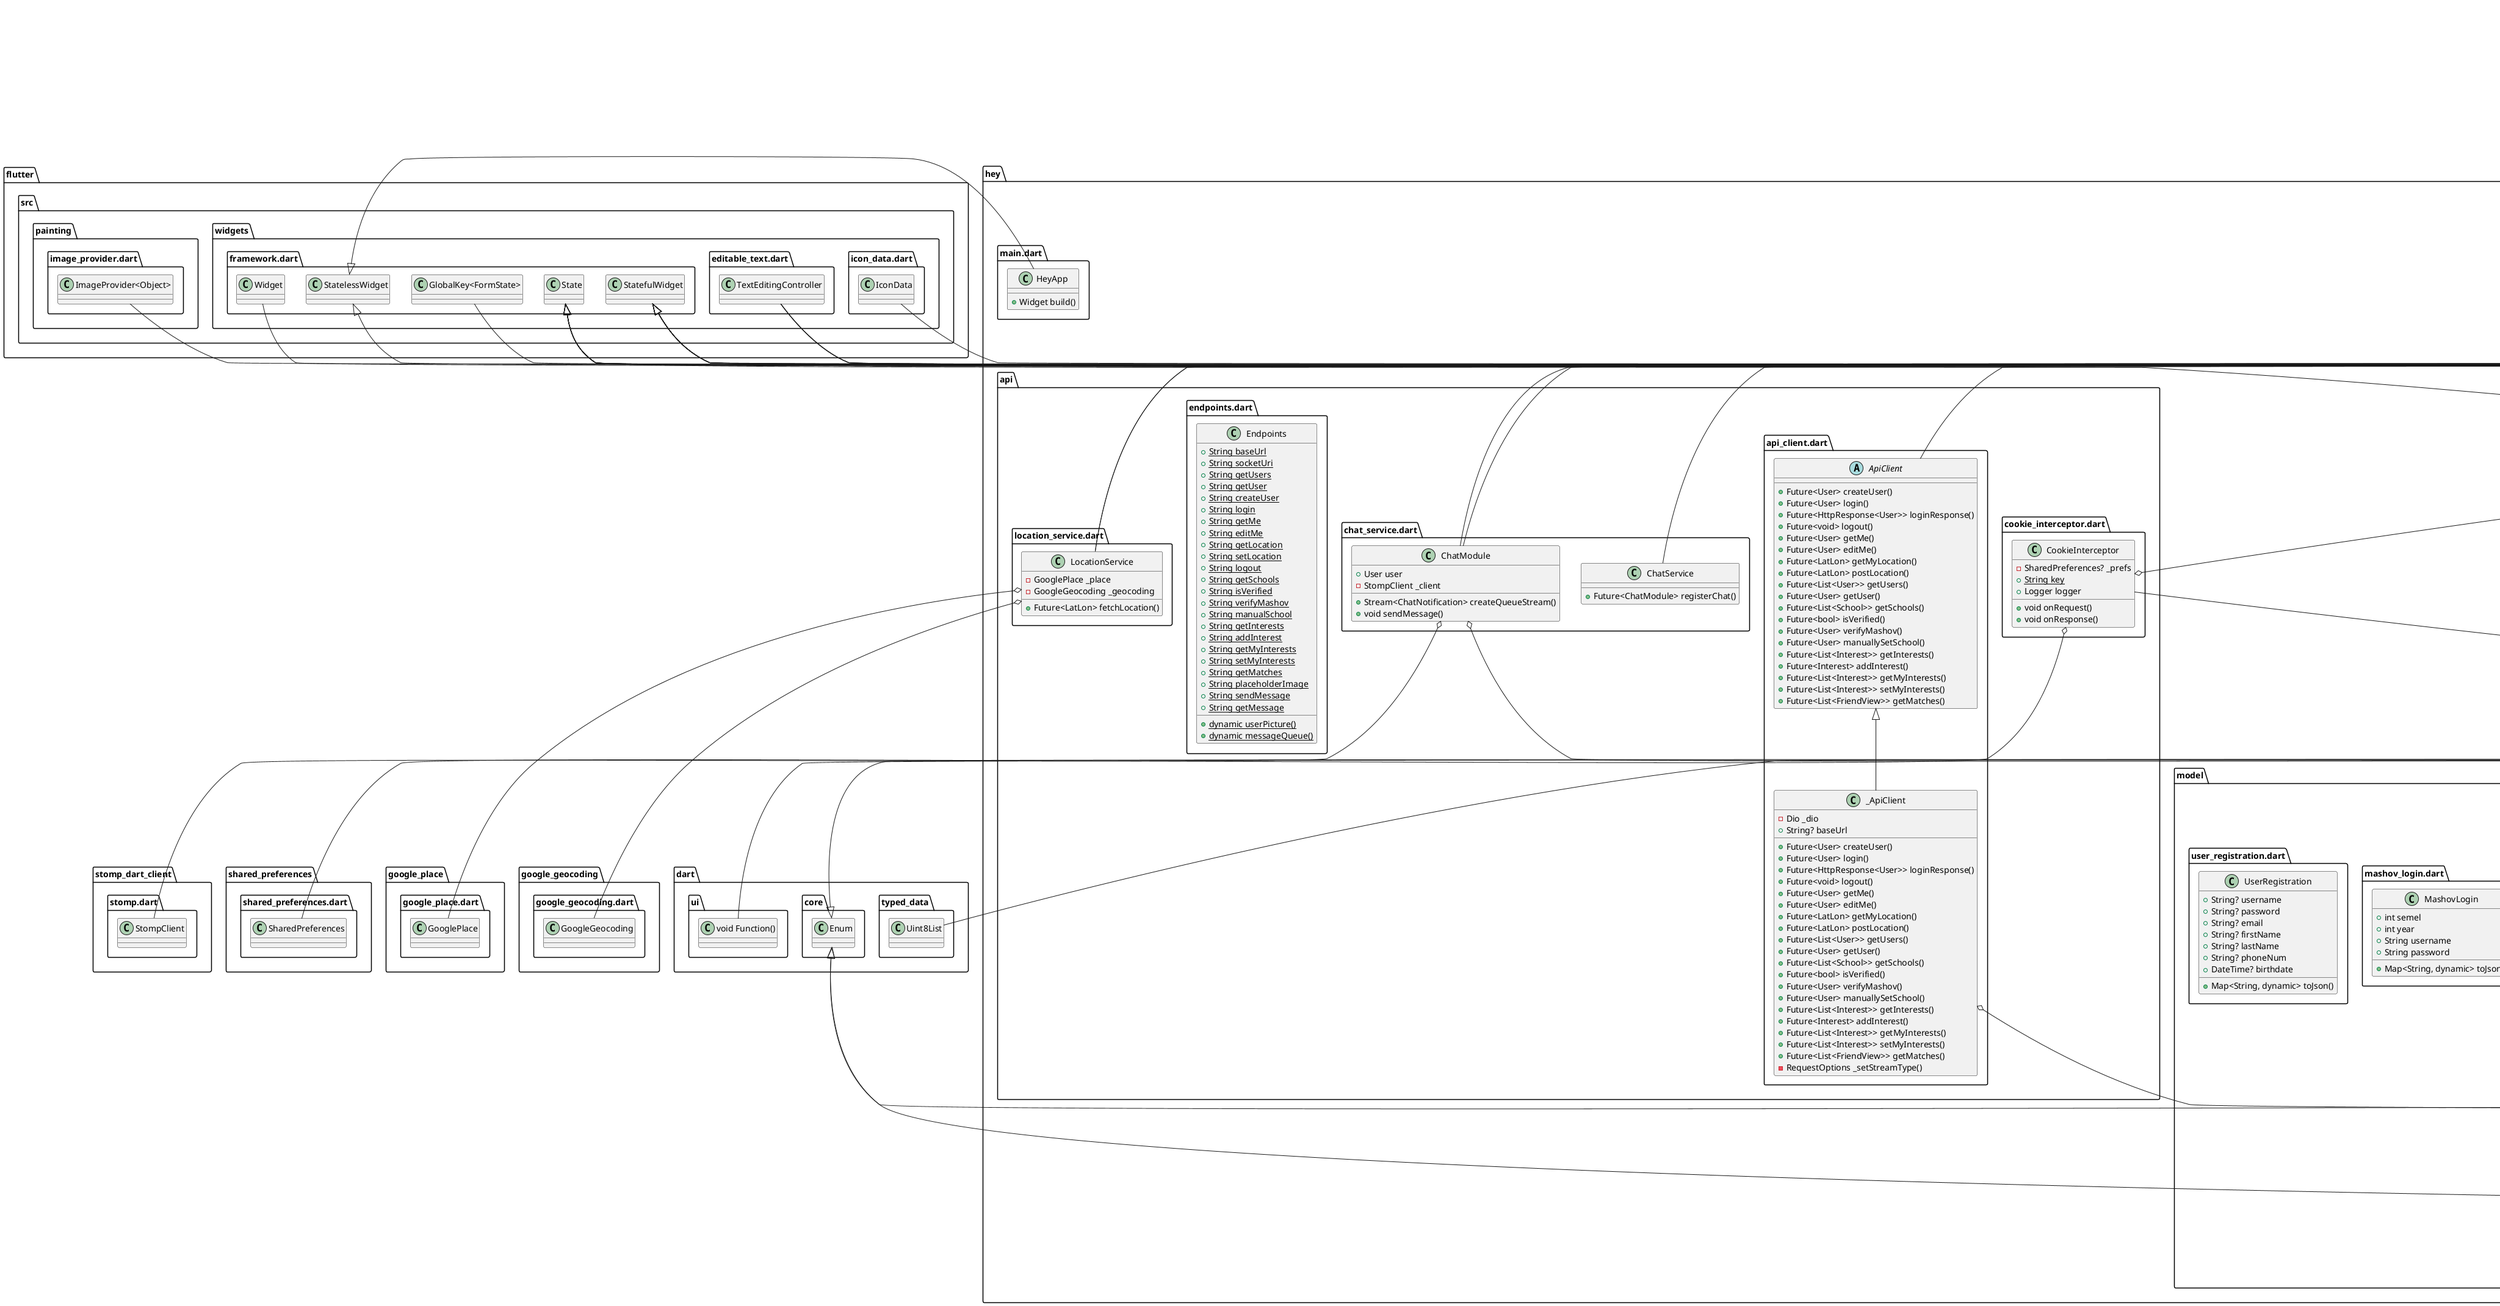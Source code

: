 @startuml
set namespaceSeparator ::

abstract class "hey::api::api_client.dart::ApiClient" {
  +Future<User> createUser()
  +Future<User> login()
  +Future<HttpResponse<User>> loginResponse()
  +Future<void> logout()
  +Future<User> getMe()
  +Future<User> editMe()
  +Future<LatLon> getMyLocation()
  +Future<LatLon> postLocation()
  +Future<List<User>> getUsers()
  +Future<User> getUser()
  +Future<List<School>> getSchools()
  +Future<bool> isVerified()
  +Future<User> verifyMashov()
  +Future<User> manuallySetSchool()
  +Future<List<Interest>> getInterests()
  +Future<Interest> addInterest()
  +Future<List<Interest>> getMyInterests()
  +Future<List<Interest>> setMyInterests()
  +Future<List<FriendView>> getMatches()
}

class "hey::api::api_client.dart::_ApiClient" {
  -Dio _dio
  +String? baseUrl
  +Future<User> createUser()
  +Future<User> login()
  +Future<HttpResponse<User>> loginResponse()
  +Future<void> logout()
  +Future<User> getMe()
  +Future<User> editMe()
  +Future<LatLon> getMyLocation()
  +Future<LatLon> postLocation()
  +Future<List<User>> getUsers()
  +Future<User> getUser()
  +Future<List<School>> getSchools()
  +Future<bool> isVerified()
  +Future<User> verifyMashov()
  +Future<User> manuallySetSchool()
  +Future<List<Interest>> getInterests()
  +Future<Interest> addInterest()
  +Future<List<Interest>> getMyInterests()
  +Future<List<Interest>> setMyInterests()
  +Future<List<FriendView>> getMatches()
  -RequestOptions _setStreamType()
}

"hey::api::api_client.dart::_ApiClient" o-- "dio::src::dio.dart::Dio"
"hey::api::api_client.dart::ApiClient" <|-- "hey::api::api_client.dart::_ApiClient"

class "hey::api::chat_service.dart::ChatService" {
  +Future<ChatModule> registerChat()
}

"hey::util::log.dart::Log" <|-- "hey::api::chat_service.dart::ChatService"

class "hey::api::chat_service.dart::ChatModule" {
  +User user
  -StompClient _client
  +Stream<ChatNotification> createQueueStream()
  +void sendMessage()
}

"hey::api::chat_service.dart::ChatModule" o-- "hey::model::user.dart::User"
"hey::api::chat_service.dart::ChatModule" o-- "stomp_dart_client::stomp.dart::StompClient"
"hey::util::log.dart::Log" <|-- "hey::api::chat_service.dart::ChatModule"

class "hey::api::cookie_interceptor.dart::CookieInterceptor" {
  -SharedPreferences? _prefs
  {static} +String key
  +Logger logger
  +void onRequest()
  +void onResponse()
}

"hey::api::cookie_interceptor.dart::CookieInterceptor" o-- "shared_preferences::shared_preferences.dart::SharedPreferences"
"hey::api::cookie_interceptor.dart::CookieInterceptor" o-- "logger::src::logger.dart::Logger"
"dio::src::dio_mixin.dart::Interceptor" <|-- "hey::api::cookie_interceptor.dart::CookieInterceptor"

class "hey::api::endpoints.dart::Endpoints" {
  {static} +String baseUrl
  {static} +String socketUri
  {static} +String getUsers
  {static} +String getUser
  {static} +String createUser
  {static} +String login
  {static} +String getMe
  {static} +String editMe
  {static} +String getLocation
  {static} +String setLocation
  {static} +String logout
  {static} +String getSchools
  {static} +String isVerified
  {static} +String verifyMashov
  {static} +String manualSchool
  {static} +String getInterests
  {static} +String addInterest
  {static} +String getMyInterests
  {static} +String setMyInterests
  {static} +String getMatches
  {static} +String placeholderImage
  {static} +String sendMessage
  {static} +String getMessage
  {static} +dynamic userPicture()
  {static} +dynamic messageQueue()
}

class "hey::api::location_service.dart::LocationService" {
  -GooglePlace _place
  -GoogleGeocoding _geocoding
  +Future<LatLon> fetchLocation()
}

"hey::api::location_service.dart::LocationService" o-- "google_place::google_place.dart::GooglePlace"
"hey::api::location_service.dart::LocationService" o-- "google_geocoding::google_geocoding.dart::GoogleGeocoding"
"hey::util::log.dart::Log" <|-- "hey::api::location_service.dart::LocationService"

class "hey::main.dart::HeyApp" {
  +Widget build()
}

"flutter::src::widgets::framework.dart::StatelessWidget" <|-- "hey::main.dart::HeyApp"

class "hey::model::chat_message.dart::Message" {
  +String? id
  +String? chat
  +MessageType? type
  +MessageStatus? status
  +Uint8List body
  +String sender
  +String recipient
  +Map<String, dynamic> toJson()
}

"hey::model::chat_message.dart::Message" o-- "hey::model::chat_message.dart::MessageType"
"hey::model::chat_message.dart::Message" o-- "hey::model::chat_message.dart::MessageStatus"
"hey::model::chat_message.dart::Message" o-- "dart::typed_data::Uint8List"

class "hey::model::chat_message.dart::MessageType" {
  +int index
  {static} +List<MessageType> values
  {static} +MessageType publicKey
  {static} +MessageType text
  {static} +MessageType blob
  {static} +MessageType receipt
}

"hey::model::chat_message.dart::MessageType" o-- "hey::model::chat_message.dart::MessageType"
"dart::core::Enum" <|-- "hey::model::chat_message.dart::MessageType"

class "hey::model::chat_message.dart::MessageStatus" {
  +int index
  {static} +List<MessageStatus> values
  {static} +MessageStatus sent
  {static} +MessageStatus delivered
  {static} +MessageStatus seen
}

"hey::model::chat_message.dart::MessageStatus" o-- "hey::model::chat_message.dart::MessageStatus"
"dart::core::Enum" <|-- "hey::model::chat_message.dart::MessageStatus"

class "hey::model::chat_notification.dart::ChatNotification" {
  +String id
  +String senderId
  +String senderName
  +Map<String, dynamic> toJson()
}

class "hey::model::friend_view.dart::FriendView" {
  +String id
  +String username
  +String firstName
  +String lastName
  +String? status
  +bool initiated
  +String bio
  +School school
  +List<Interest> interests
  +String? hometown
  +double distance
  +int grade
  +String gender
  +double matchScore
  +String name
  +Map<String, dynamic> toJson()
  +String toString()
}

"hey::model::friend_view.dart::FriendView" o-- "hey::model::school.dart::School"

class "hey::model::interest.dart::Interest" {
  +String id
  +String name
  +Map<String, dynamic> toJson()
  +String toString()
}

class "hey::model::latlon.dart::LatLon" {
  +double lat
  +double lon
  +Map<String, dynamic> toJson()
  +String toString()
}

class "hey::model::login.dart::Login" {
  +String username
  +String password
  +Map<String, dynamic> toJson()
}

class "hey::model::mashov_login.dart::MashovLogin" {
  +int semel
  +int year
  +String username
  +String password
  +Map<String, dynamic> toJson()
}

class "hey::model::school.dart::School" {
  +int id
  +String name
  +String? town
  +int hashCode
  +Map<String, dynamic> toJson()
  +String toString()
  +bool ==()
}

class "hey::model::user.dart::User" {
  +String? id
  +String? username
  +String? firstName
  +String? lastName
  +String? phoneNum
  +String? email
  +String? hometown
  +DateTime? birthdate
  +int? grade
  +String? gender
  +String? bio
  +String name
  +Map<String, dynamic> toJson()
}

class "hey::model::user_registration.dart::UserRegistration" {
  +String? username
  +String? password
  +String? email
  +String? firstName
  +String? lastName
  +String? phoneNum
  +DateTime? birthdate
  +Map<String, dynamic> toJson()
}

class "hey::ui::chat_page.dart::ChatPage" {
  {static} +String path
  +State<ChatPage> createState()
}

"flutter::src::widgets::framework.dart::StatefulWidget" <|-- "hey::ui::chat_page.dart::ChatPage"

class "hey::ui::chat_page.dart::_ChatPageState" {
  +User? user
  -List<ChatNotification> _notifications
  +ChatModule chat
  +void initState()
  +Widget build()
}

"hey::ui::chat_page.dart::_ChatPageState" o-- "hey::model::user.dart::User"
"hey::ui::chat_page.dart::_ChatPageState" o-- "hey::api::chat_service.dart::ChatModule"
"flutter::src::widgets::framework.dart::State" <|-- "hey::ui::chat_page.dart::_ChatPageState"

class "hey::ui::details_page.dart::DetailsPage" {
  {static} +String path
  +State<DetailsPage> createState()
}

"flutter::src::widgets::framework.dart::StatefulWidget" <|-- "hey::ui::details_page.dart::DetailsPage"
"hey::util::log.dart::Log" <|-- "hey::ui::details_page.dart::DetailsPage"

class "hey::ui::details_page.dart::_DetailsPageState" {
  -int _step
  -User _user
  -TextEditingController _bio
  -Map<String, TextEditingController> _address
  +Widget build()
  -Widget _controls()
  -void _finish()
  -void _submitAddress()
  -void _next()
}

"hey::ui::details_page.dart::_DetailsPageState" o-- "hey::model::user.dart::User"
"hey::ui::details_page.dart::_DetailsPageState" o-- "flutter::src::widgets::editable_text.dart::TextEditingController"
"flutter::src::widgets::framework.dart::State" <|-- "hey::ui::details_page.dart::_DetailsPageState"

class "hey::ui::friend.dart::Friend" {
  +ImageProvider<Object> profilePicture
  +String name
  +FriendStatus status
  +void Function() onPressed
  +Widget callToAction
  +Widget build()
}

"hey::ui::friend.dart::Friend" o-- "flutter::src::painting::image_provider.dart::ImageProvider<Object>"
"hey::ui::friend.dart::Friend" o-- "hey::ui::friend.dart::FriendStatus"
"hey::ui::friend.dart::Friend" o-- "dart::ui::void Function()"
"hey::ui::friend.dart::Friend" o-- "flutter::src::widgets::framework.dart::Widget"
"flutter::src::widgets::framework.dart::StatelessWidget" <|-- "hey::ui::friend.dart::Friend"

class "hey::ui::friend.dart::FriendStatus" {
  +int index
  {static} +List<FriendStatus> values
  {static} +FriendStatus online
  {static} +FriendStatus away
  {static} +FriendStatus doNotDisturb
  {static} +FriendStatus offline
}

"hey::ui::friend.dart::FriendStatus" o-- "hey::ui::friend.dart::FriendStatus"
"dart::core::Enum" <|-- "hey::ui::friend.dart::FriendStatus"

class "hey::ui::friend_page.dart::FriendPage" {
  {static} +String path
  +State<FriendPage> createState()
}

"flutter::src::widgets::framework.dart::StatefulWidget" <|-- "hey::ui::friend_page.dart::FriendPage"
"hey::util::log.dart::Log" <|-- "hey::ui::friend_page.dart::FriendPage"

class "hey::ui::friend_page.dart::_FriendPageState" {
  +Widget build()
  -Widget _title()
  -Widget _content()
  -Widget _divider()
  -Widget _generateCta()
}

"flutter::src::widgets::framework.dart::State" <|-- "hey::ui::friend_page.dart::_FriendPageState"

class "hey::ui::friend_page.dart::_Cta" {
  +String title
  +IconData icon
  +void Function(FriendView)? callback
}

"hey::ui::friend_page.dart::_Cta" o-- "flutter::src::widgets::icon_data.dart::IconData"
"hey::ui::friend_page.dart::_Cta" o-- "null::void Function(FriendView)"

class "hey::ui::home_page.dart::HomePage" {
  {static} +String path
  +State<StatefulWidget> createState()
}

"flutter::src::widgets::framework.dart::StatefulWidget" <|-- "hey::ui::home_page.dart::HomePage"
"hey::util::log.dart::Log" <|-- "hey::ui::home_page.dart::HomePage"

class "hey::ui::home_page.dart::_HomePageState" {
  -User? _user
  +void initState()
  -void _login()
  -void _fetchUser()
  +Widget build()
  -void _profile()
  -void _logout()
  -Widget _generatePendingRequests()
  -Widget _generateFriendList()
  -Widget _generateSuggestions()
  -Future<List<FriendView>> _fetchSuggestions()
  -void _openFriendPage()
}

"hey::ui::home_page.dart::_HomePageState" o-- "hey::model::user.dart::User"
"flutter::src::widgets::framework.dart::State" <|-- "hey::ui::home_page.dart::_HomePageState"

class "hey::ui::interest_picker.dart::InterestPicker" {
  +State<InterestPicker> createState()
}

"flutter::src::widgets::framework.dart::StatefulWidget" <|-- "hey::ui::interest_picker.dart::InterestPicker"

class "hey::ui::interest_picker.dart::_InterestPickerState" {
  {static} -String _newInterestPrefix
  {static} -String _newInterestId
  -Set<Interest> _selected
  -List<Interest> _available
  +void initState()
  +Widget build()
  -void _saveInterests()
  -void _interestSelected()
}

"flutter::src::widgets::framework.dart::State" <|-- "hey::ui::interest_picker.dart::_InterestPickerState"

class "hey::ui::login_page.dart::LoginPage" {
  {static} +String path
  +State<StatefulWidget> createState()
}

"flutter::src::widgets::framework.dart::StatefulWidget" <|-- "hey::ui::login_page.dart::LoginPage"
"hey::util::log.dart::Log" <|-- "hey::ui::login_page.dart::LoginPage"

class "hey::ui::login_page.dart::_LoginPageState" {
  -TextEditingController _user
  -TextEditingController _pass
  -bool _loading
  +Widget build()
  +void login()
  +void register()
}

"hey::ui::login_page.dart::_LoginPageState" o-- "flutter::src::widgets::editable_text.dart::TextEditingController"
"flutter::src::widgets::framework.dart::State" <|-- "hey::ui::login_page.dart::_LoginPageState"

class "hey::ui::register_page.dart::RegisterPage" {
  {static} +String path
  +State<RegisterPage> createState()
}

"flutter::src::widgets::framework.dart::StatefulWidget" <|-- "hey::ui::register_page.dart::RegisterPage"
"hey::util::log.dart::Log" <|-- "hey::ui::register_page.dart::RegisterPage"

class "hey::ui::register_page.dart::_RegisterPageState" {
  -GlobalKey<FormState> _form
  -TextEditingController _user
  -TextEditingController _pass
  -TextEditingController _email
  -TextEditingController _firstName
  -TextEditingController _lastName
  -TextEditingController _phone
  +Widget build()
  +void register()
}

"hey::ui::register_page.dart::_RegisterPageState" o-- "flutter::src::widgets::framework.dart::GlobalKey<FormState>"
"hey::ui::register_page.dart::_RegisterPageState" o-- "flutter::src::widgets::editable_text.dart::TextEditingController"
"flutter::src::widgets::framework.dart::State" <|-- "hey::ui::register_page.dart::_RegisterPageState"

class "hey::ui::splash_page.dart::SplashPage" {
  {static} +String path
  +State<SplashPage> createState()
}

"flutter::src::widgets::framework.dart::StatefulWidget" <|-- "hey::ui::splash_page.dart::SplashPage"

class "hey::ui::splash_page.dart::_SplashPageState" {
  +Widget build()
}

"flutter::src::widgets::framework.dart::State" <|-- "hey::ui::splash_page.dart::_SplashPageState"

class "hey::ui::verify_page.dart::VerifyPage" {
  {static} +String path
  +State<VerifyPage> createState()
}

"flutter::src::widgets::framework.dart::StatefulWidget" <|-- "hey::ui::verify_page.dart::VerifyPage"
"hey::util::log.dart::Log" <|-- "hey::ui::verify_page.dart::VerifyPage"

class "hey::ui::verify_page.dart::_VerifyPageState" {
  -int _step
  -bool _loading
  -School? _selected
  -User? _callback
  -TextEditingController _user
  -TextEditingController _pass
  -List<School> _schools
  +void initState()
  +Widget build()
  -Widget _controls()
  -void _validateSchool()
  -void _mashovLogin()
  -void _advance()
}

"hey::ui::verify_page.dart::_VerifyPageState" o-- "hey::model::school.dart::School"
"hey::ui::verify_page.dart::_VerifyPageState" o-- "hey::model::user.dart::User"
"hey::ui::verify_page.dart::_VerifyPageState" o-- "flutter::src::widgets::editable_text.dart::TextEditingController"
"flutter::src::widgets::framework.dart::State" <|-- "hey::ui::verify_page.dart::_VerifyPageState"

class "hey::util::constants.dart::Constants" {
  {static} +ApiClient api
  {static} +LocationService locationService
}

"hey::util::constants.dart::Constants" o-- "hey::api::api_client.dart::ApiClient"
"hey::util::constants.dart::Constants" o-- "hey::api::location_service.dart::LocationService"

class "hey::util::json_converter.dart::ListToUint8ListConverter" {
  +Uint8List fromJson()
  +List<int> toJson()
}

"json_annotation::src::json_converter.dart::JsonConverter" <|-- "hey::util::json_converter.dart::ListToUint8ListConverter"

class "hey::util::log.dart::CompactPrinter" {
  +String source
  +List<String> log()
}

"logger::src::log_printer.dart::LogPrinter" <|-- "hey::util::log.dart::CompactPrinter"

class "hey::util::log.dart::PlainPrinter" {
  +List<String> log()
}

"logger::src::log_printer.dart::LogPrinter" <|-- "hey::util::log.dart::PlainPrinter"

abstract class "hey::util::log.dart::Log" {
  +Logger log
}

"hey::util::log.dart::Log" o-- "logger::src::logger.dart::Logger"

class "hey::util::step_advancer.dart::StepAdvancer" {
  +String text
  +void Function() onClick
  +Widget asButton()
}

"hey::util::step_advancer.dart::StepAdvancer" o-- "null::void Function()"

class "hey::util::validator.dart::Validator" {
  {static} +String? validateUsername()
  {static} +String? validateName()
  {static} +String? validateEmail()
  {static} +String? validatePhoneNumber()
  {static} +String? validatePassword()
}


@enduml